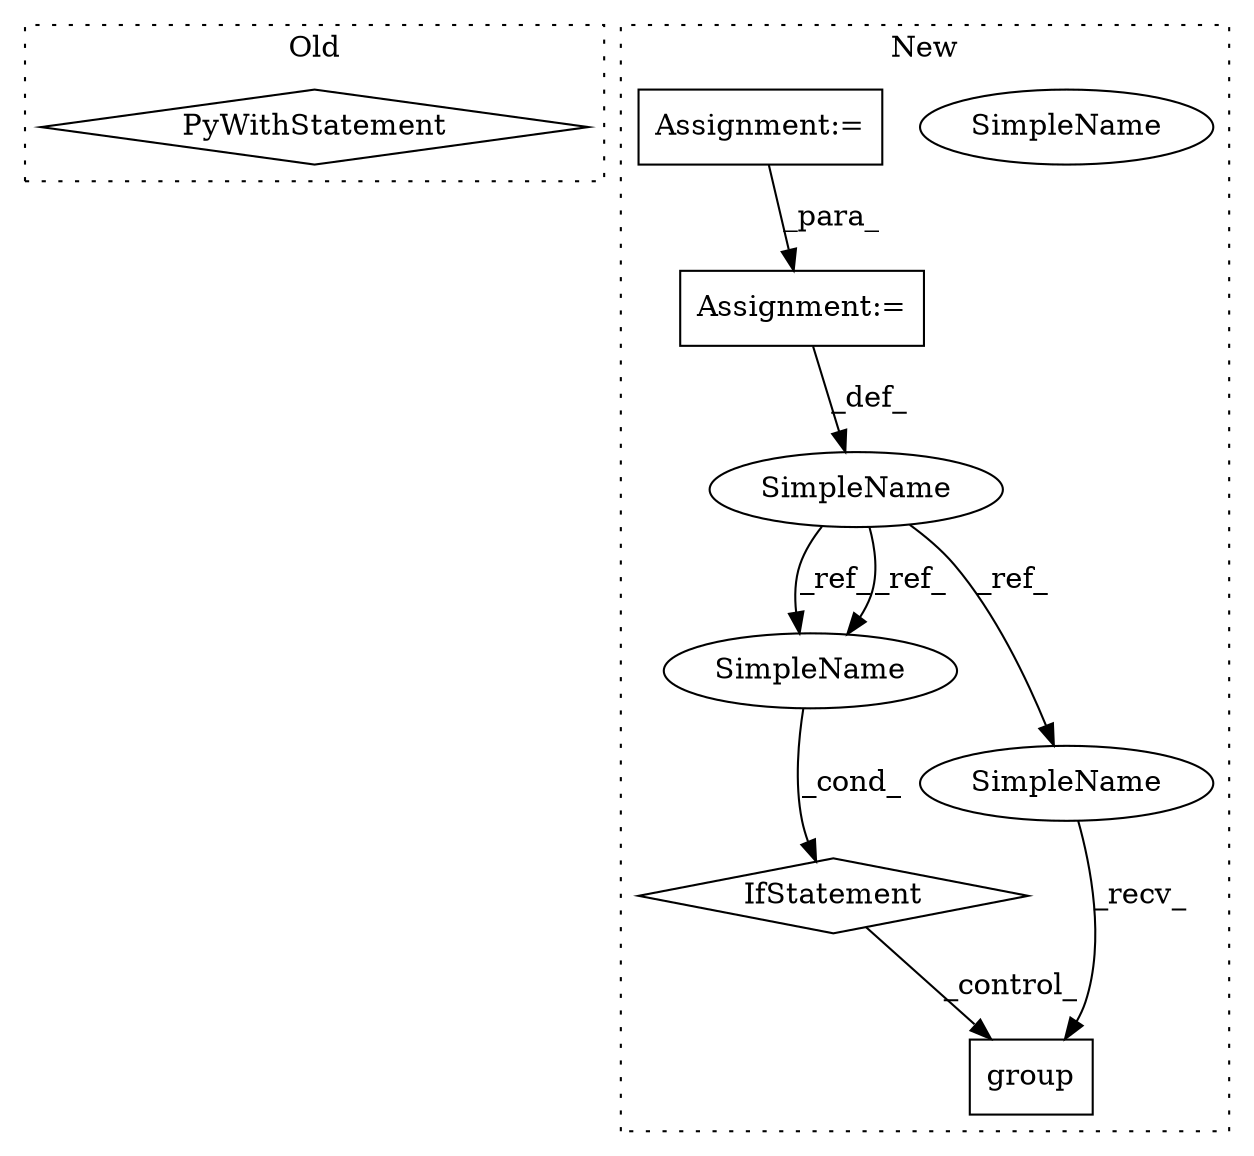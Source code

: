 digraph G {
subgraph cluster0 {
1 [label="PyWithStatement" a="104" s="4503,4576" l="10,2" shape="diamond"];
label = "Old";
style="dotted";
}
subgraph cluster1 {
2 [label="group" a="32" s="5066,5081" l="6,1" shape="box"];
3 [label="IfStatement" a="25" s="5027,5033" l="4,2" shape="diamond"];
4 [label="SimpleName" a="42" s="4989" l="2" shape="ellipse"];
5 [label="SimpleName" a="42" s="5031" l="2" shape="ellipse"];
6 [label="Assignment:=" a="7" s="4991" l="1" shape="box"];
7 [label="Assignment:=" a="7" s="4413" l="11" shape="box"];
8 [label="SimpleName" a="42" s="5031" l="2" shape="ellipse"];
9 [label="SimpleName" a="42" s="5063" l="2" shape="ellipse"];
label = "New";
style="dotted";
}
3 -> 2 [label="_control_"];
4 -> 8 [label="_ref_"];
4 -> 8 [label="_ref_"];
4 -> 9 [label="_ref_"];
6 -> 4 [label="_def_"];
7 -> 6 [label="_para_"];
8 -> 3 [label="_cond_"];
9 -> 2 [label="_recv_"];
}